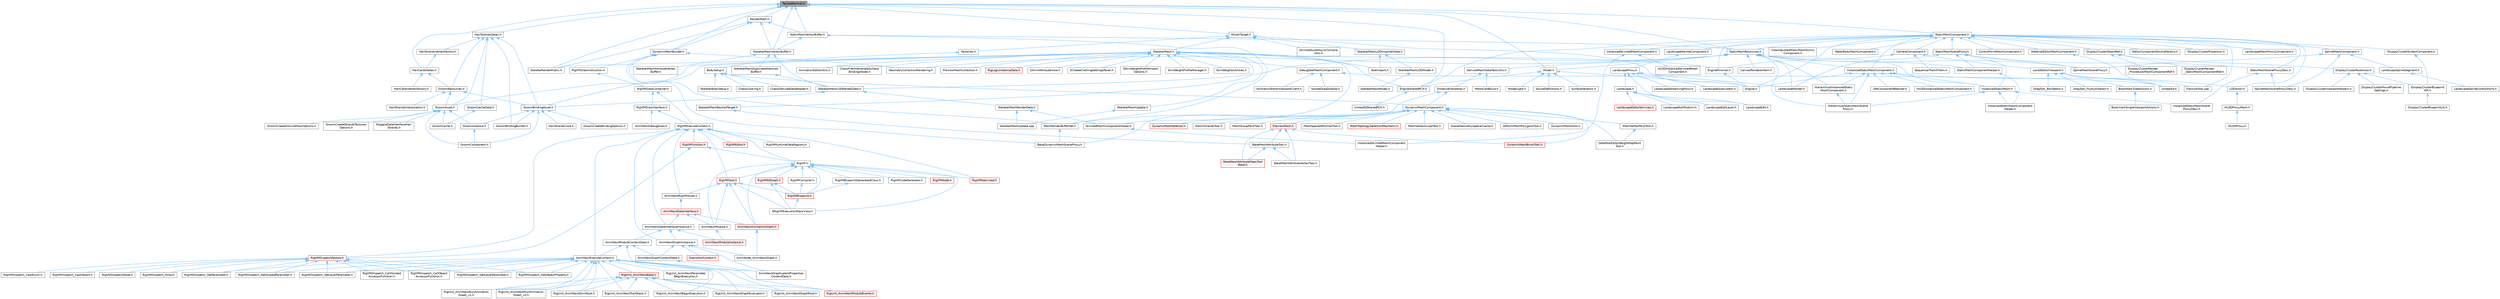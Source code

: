 digraph "PackedNormal.h"
{
 // INTERACTIVE_SVG=YES
 // LATEX_PDF_SIZE
  bgcolor="transparent";
  edge [fontname=Helvetica,fontsize=10,labelfontname=Helvetica,labelfontsize=10];
  node [fontname=Helvetica,fontsize=10,shape=box,height=0.2,width=0.4];
  Node1 [id="Node000001",label="PackedNormal.h",height=0.2,width=0.4,color="gray40", fillcolor="grey60", style="filled", fontcolor="black",tooltip=" "];
  Node1 -> Node2 [id="edge1_Node000001_Node000002",dir="back",color="steelblue1",style="solid",tooltip=" "];
  Node2 [id="Node000002",label="DynamicMeshBuilder.h",height=0.2,width=0.4,color="grey40", fillcolor="white", style="filled",URL="$d2/d3c/DynamicMeshBuilder_8h.html",tooltip=" "];
  Node2 -> Node3 [id="edge2_Node000002_Node000003",dir="back",color="steelblue1",style="solid",tooltip=" "];
  Node3 [id="Node000003",label="BaseDynamicMeshSceneProxy.h",height=0.2,width=0.4,color="grey40", fillcolor="white", style="filled",URL="$d2/dee/BaseDynamicMeshSceneProxy_8h.html",tooltip=" "];
  Node2 -> Node4 [id="edge3_Node000002_Node000004",dir="back",color="steelblue1",style="solid",tooltip=" "];
  Node4 [id="Node000004",label="GeometryCollectionRendering.h",height=0.2,width=0.4,color="grey40", fillcolor="white", style="filled",URL="$dc/d68/GeometryCollectionRendering_8h.html",tooltip=" "];
  Node2 -> Node5 [id="edge4_Node000002_Node000005",dir="back",color="steelblue1",style="solid",tooltip=" "];
  Node5 [id="Node000005",label="MeshRenderBufferSet.h",height=0.2,width=0.4,color="grey40", fillcolor="white", style="filled",URL="$de/dc2/MeshRenderBufferSet_8h.html",tooltip=" "];
  Node5 -> Node3 [id="edge5_Node000005_Node000003",dir="back",color="steelblue1",style="solid",tooltip=" "];
  Node2 -> Node6 [id="edge6_Node000002_Node000006",dir="back",color="steelblue1",style="solid",tooltip=" "];
  Node6 [id="Node000006",label="RigVMDrawInstruction.h",height=0.2,width=0.4,color="grey40", fillcolor="white", style="filled",URL="$d3/dd0/RigVMDrawInstruction_8h.html",tooltip=" "];
  Node6 -> Node7 [id="edge7_Node000006_Node000007",dir="back",color="steelblue1",style="solid",tooltip=" "];
  Node7 [id="Node000007",label="RigVMDrawContainer.h",height=0.2,width=0.4,color="grey40", fillcolor="white", style="filled",URL="$da/ddd/RigVMDrawContainer_8h.html",tooltip=" "];
  Node7 -> Node8 [id="edge8_Node000007_Node000008",dir="back",color="steelblue1",style="solid",tooltip=" "];
  Node8 [id="Node000008",label="RigVMDrawInterface.h",height=0.2,width=0.4,color="grey40", fillcolor="white", style="filled",URL="$d2/dd1/RigVMDrawInterface_8h.html",tooltip=" "];
  Node8 -> Node9 [id="edge9_Node000008_Node000009",dir="back",color="steelblue1",style="solid",tooltip=" "];
  Node9 [id="Node000009",label="AnimNextDebugDraw.h",height=0.2,width=0.4,color="grey40", fillcolor="white", style="filled",URL="$dd/de1/AnimNextDebugDraw_8h.html",tooltip=" "];
  Node8 -> Node10 [id="edge10_Node000008_Node000010",dir="back",color="steelblue1",style="solid",tooltip=" "];
  Node10 [id="Node000010",label="RigVMExecuteContext.h",height=0.2,width=0.4,color="grey40", fillcolor="white", style="filled",URL="$d8/d0d/RigVMExecuteContext_8h.html",tooltip=" "];
  Node10 -> Node11 [id="edge11_Node000010_Node000011",dir="back",color="steelblue1",style="solid",tooltip=" "];
  Node11 [id="Node000011",label="AnimNextDataInterfaceInstance.h",height=0.2,width=0.4,color="grey40", fillcolor="white", style="filled",URL="$d4/dc0/AnimNextDataInterfaceInstance_8h.html",tooltip=" "];
  Node11 -> Node12 [id="edge12_Node000011_Node000012",dir="back",color="steelblue1",style="solid",tooltip=" "];
  Node12 [id="Node000012",label="AnimNextGraphInstance.h",height=0.2,width=0.4,color="grey40", fillcolor="white", style="filled",URL="$df/d5e/AnimNextGraphInstance_8h.html",tooltip=" "];
  Node12 -> Node13 [id="edge13_Node000012_Node000013",dir="back",color="steelblue1",style="solid",tooltip=" "];
  Node13 [id="Node000013",label="AnimNextGraphContextData.h",height=0.2,width=0.4,color="grey40", fillcolor="white", style="filled",URL="$d6/d0a/AnimNextGraphContextData_8h.html",tooltip=" "];
  Node13 -> Node14 [id="edge14_Node000013_Node000014",dir="back",color="steelblue1",style="solid",tooltip=" "];
  Node14 [id="Node000014",label="AnimNextGraphLatentProperties\lContextData.h",height=0.2,width=0.4,color="grey40", fillcolor="white", style="filled",URL="$da/d49/AnimNextGraphLatentPropertiesContextData_8h.html",tooltip=" "];
  Node12 -> Node14 [id="edge15_Node000012_Node000014",dir="back",color="steelblue1",style="solid",tooltip=" "];
  Node12 -> Node15 [id="edge16_Node000012_Node000015",dir="back",color="steelblue1",style="solid",tooltip=" "];
  Node15 [id="Node000015",label="AnimNode_AnimNextGraph.h",height=0.2,width=0.4,color="grey40", fillcolor="white", style="filled",URL="$d5/d20/AnimNode__AnimNextGraph_8h.html",tooltip=" "];
  Node12 -> Node16 [id="edge17_Node000012_Node000016",dir="back",color="steelblue1",style="solid",tooltip=" "];
  Node16 [id="Node000016",label="ExecutionContext.h",height=0.2,width=0.4,color="red", fillcolor="#FFF0F0", style="filled",URL="$d2/da1/ExecutionContext_8h.html",tooltip=" "];
  Node11 -> Node26 [id="edge18_Node000011_Node000026",dir="back",color="steelblue1",style="solid",tooltip=" "];
  Node26 [id="Node000026",label="AnimNextModuleContextData.h",height=0.2,width=0.4,color="grey40", fillcolor="white", style="filled",URL="$d8/d3c/AnimNextModuleContextData_8h.html",tooltip=" "];
  Node26 -> Node27 [id="edge19_Node000026_Node000027",dir="back",color="steelblue1",style="solid",tooltip=" "];
  Node27 [id="Node000027",label="AnimNextExecuteContext.h",height=0.2,width=0.4,color="grey40", fillcolor="white", style="filled",URL="$de/da5/AnimNextExecuteContext_8h.html",tooltip=" "];
  Node27 -> Node28 [id="edge20_Node000027_Node000028",dir="back",color="steelblue1",style="solid",tooltip=" "];
  Node28 [id="Node000028",label="RigUnit_AnimNextBase.h",height=0.2,width=0.4,color="red", fillcolor="#FFF0F0", style="filled",URL="$df/d32/RigUnit__AnimNextBase_8h.html",tooltip=" "];
  Node28 -> Node29 [id="edge21_Node000028_Node000029",dir="back",color="steelblue1",style="solid",tooltip=" "];
  Node29 [id="Node000029",label="RigUnit_AnimNextBeginExecution.h",height=0.2,width=0.4,color="grey40", fillcolor="white", style="filled",URL="$df/d5a/RigUnit__AnimNextBeginExecution_8h.html",tooltip=" "];
  Node28 -> Node30 [id="edge22_Node000028_Node000030",dir="back",color="steelblue1",style="solid",tooltip=" "];
  Node30 [id="Node000030",label="RigUnit_AnimNextGraphEvaluator.h",height=0.2,width=0.4,color="grey40", fillcolor="white", style="filled",URL="$db/dea/RigUnit__AnimNextGraphEvaluator_8h.html",tooltip=" "];
  Node28 -> Node31 [id="edge23_Node000028_Node000031",dir="back",color="steelblue1",style="solid",tooltip=" "];
  Node31 [id="Node000031",label="RigUnit_AnimNextGraphRoot.h",height=0.2,width=0.4,color="grey40", fillcolor="white", style="filled",URL="$db/db2/RigUnit__AnimNextGraphRoot_8h.html",tooltip=" "];
  Node28 -> Node32 [id="edge24_Node000028_Node000032",dir="back",color="steelblue1",style="solid",tooltip=" "];
  Node32 [id="Node000032",label="RigUnit_AnimNextModuleEvents.h",height=0.2,width=0.4,color="red", fillcolor="#FFF0F0", style="filled",URL="$db/d6a/RigUnit__AnimNextModuleEvents_8h.html",tooltip=" "];
  Node28 -> Node34 [id="edge25_Node000028_Node000034",dir="back",color="steelblue1",style="solid",tooltip=" "];
  Node34 [id="Node000034",label="RigUnit_AnimNextRunAnimation\lGraph_v1.h",height=0.2,width=0.4,color="grey40", fillcolor="white", style="filled",URL="$d1/df7/RigUnit__AnimNextRunAnimationGraph__v1_8h.html",tooltip=" "];
  Node28 -> Node35 [id="edge26_Node000028_Node000035",dir="back",color="steelblue1",style="solid",tooltip=" "];
  Node35 [id="Node000035",label="RigUnit_AnimNextRunAnimation\lGraph_v2.h",height=0.2,width=0.4,color="grey40", fillcolor="white", style="filled",URL="$d6/d84/RigUnit__AnimNextRunAnimationGraph__v2_8h.html",tooltip=" "];
  Node28 -> Node36 [id="edge27_Node000028_Node000036",dir="back",color="steelblue1",style="solid",tooltip=" "];
  Node36 [id="Node000036",label="RigUnit_AnimNextShimRoot.h",height=0.2,width=0.4,color="grey40", fillcolor="white", style="filled",URL="$de/d67/RigUnit__AnimNextShimRoot_8h.html",tooltip=" "];
  Node28 -> Node37 [id="edge28_Node000028_Node000037",dir="back",color="steelblue1",style="solid",tooltip=" "];
  Node37 [id="Node000037",label="RigUnit_AnimNextTraitStack.h",height=0.2,width=0.4,color="grey40", fillcolor="white", style="filled",URL="$d0/d14/RigUnit__AnimNextTraitStack_8h.html",tooltip=" "];
  Node27 -> Node29 [id="edge29_Node000027_Node000029",dir="back",color="steelblue1",style="solid",tooltip=" "];
  Node27 -> Node30 [id="edge30_Node000027_Node000030",dir="back",color="steelblue1",style="solid",tooltip=" "];
  Node27 -> Node31 [id="edge31_Node000027_Node000031",dir="back",color="steelblue1",style="solid",tooltip=" "];
  Node27 -> Node32 [id="edge32_Node000027_Node000032",dir="back",color="steelblue1",style="solid",tooltip=" "];
  Node27 -> Node40 [id="edge33_Node000027_Node000040",dir="back",color="steelblue1",style="solid",tooltip=" "];
  Node40 [id="Node000040",label="RigUnit_AnimNextParameter\lBeginExecution.h",height=0.2,width=0.4,color="grey40", fillcolor="white", style="filled",URL="$df/d50/RigUnit__AnimNextParameterBeginExecution_8h.html",tooltip=" "];
  Node27 -> Node34 [id="edge34_Node000027_Node000034",dir="back",color="steelblue1",style="solid",tooltip=" "];
  Node27 -> Node35 [id="edge35_Node000027_Node000035",dir="back",color="steelblue1",style="solid",tooltip=" "];
  Node27 -> Node36 [id="edge36_Node000027_Node000036",dir="back",color="steelblue1",style="solid",tooltip=" "];
  Node27 -> Node37 [id="edge37_Node000027_Node000037",dir="back",color="steelblue1",style="solid",tooltip=" "];
  Node27 -> Node41 [id="edge38_Node000027_Node000041",dir="back",color="steelblue1",style="solid",tooltip=" "];
  Node41 [id="Node000041",label="RigVMDispatch_CallHoisted\lAccessorFunction.h",height=0.2,width=0.4,color="grey40", fillcolor="white", style="filled",URL="$d1/d9e/RigVMDispatch__CallHoistedAccessorFunction_8h.html",tooltip=" "];
  Node27 -> Node42 [id="edge39_Node000027_Node000042",dir="back",color="steelblue1",style="solid",tooltip=" "];
  Node42 [id="Node000042",label="RigVMDispatch_CallObject\lAccessorFunction.h",height=0.2,width=0.4,color="grey40", fillcolor="white", style="filled",URL="$de/da6/RigVMDispatch__CallObjectAccessorFunction_8h.html",tooltip=" "];
  Node27 -> Node43 [id="edge40_Node000027_Node000043",dir="back",color="steelblue1",style="solid",tooltip=" "];
  Node43 [id="Node000043",label="RigVMDispatch_GetLayerParameter.h",height=0.2,width=0.4,color="grey40", fillcolor="white", style="filled",URL="$d1/dad/RigVMDispatch__GetLayerParameter_8h.html",tooltip=" "];
  Node27 -> Node44 [id="edge41_Node000027_Node000044",dir="back",color="steelblue1",style="solid",tooltip=" "];
  Node44 [id="Node000044",label="RigVMDispatch_GetObjectProperty.h",height=0.2,width=0.4,color="grey40", fillcolor="white", style="filled",URL="$d3/d6d/RigVMDispatch__GetObjectProperty_8h.html",tooltip=" "];
  Node27 -> Node45 [id="edge42_Node000027_Node000045",dir="back",color="steelblue1",style="solid",tooltip=" "];
  Node45 [id="Node000045",label="RigVMDispatch_GetParameter.h",height=0.2,width=0.4,color="grey40", fillcolor="white", style="filled",URL="$dd/d34/RigVMDispatch__GetParameter_8h.html",tooltip=" "];
  Node27 -> Node46 [id="edge43_Node000027_Node000046",dir="back",color="steelblue1",style="solid",tooltip=" "];
  Node46 [id="Node000046",label="RigVMDispatch_GetScopedParameter.h",height=0.2,width=0.4,color="grey40", fillcolor="white", style="filled",URL="$d0/dc7/RigVMDispatch__GetScopedParameter_8h.html",tooltip=" "];
  Node27 -> Node47 [id="edge44_Node000027_Node000047",dir="back",color="steelblue1",style="solid",tooltip=" "];
  Node47 [id="Node000047",label="RigVMDispatch_SetLayerParameter.h",height=0.2,width=0.4,color="grey40", fillcolor="white", style="filled",URL="$d8/de9/RigVMDispatch__SetLayerParameter_8h.html",tooltip=" "];
  Node26 -> Node13 [id="edge45_Node000026_Node000013",dir="back",color="steelblue1",style="solid",tooltip=" "];
  Node26 -> Node14 [id="edge46_Node000026_Node000014",dir="back",color="steelblue1",style="solid",tooltip=" "];
  Node11 -> Node48 [id="edge47_Node000011_Node000048",dir="back",color="steelblue1",style="solid",tooltip=" "];
  Node48 [id="Node000048",label="AnimNextModuleInstance.h",height=0.2,width=0.4,color="red", fillcolor="#FFF0F0", style="filled",URL="$d7/dbe/AnimNextModuleInstance_8h.html",tooltip=" "];
  Node10 -> Node27 [id="edge48_Node000010_Node000027",dir="back",color="steelblue1",style="solid",tooltip=" "];
  Node10 -> Node12 [id="edge49_Node000010_Node000012",dir="back",color="steelblue1",style="solid",tooltip=" "];
  Node10 -> Node50 [id="edge50_Node000010_Node000050",dir="back",color="steelblue1",style="solid",tooltip=" "];
  Node50 [id="Node000050",label="AnimNextRigVMAsset.h",height=0.2,width=0.4,color="grey40", fillcolor="white", style="filled",URL="$d8/d0c/AnimNextRigVMAsset_8h.html",tooltip=" "];
  Node50 -> Node51 [id="edge51_Node000050_Node000051",dir="back",color="steelblue1",style="solid",tooltip=" "];
  Node51 [id="Node000051",label="AnimNextDataInterface.h",height=0.2,width=0.4,color="red", fillcolor="#FFF0F0", style="filled",URL="$d6/d96/AnimNextDataInterface_8h.html",tooltip=" "];
  Node51 -> Node52 [id="edge52_Node000051_Node000052",dir="back",color="steelblue1",style="solid",tooltip=" "];
  Node52 [id="Node000052",label="AnimNextAnimationGraph.h",height=0.2,width=0.4,color="red", fillcolor="#FFF0F0", style="filled",URL="$d4/dc3/AnimNextAnimationGraph_8h.html",tooltip=" "];
  Node52 -> Node15 [id="edge53_Node000052_Node000015",dir="back",color="steelblue1",style="solid",tooltip=" "];
  Node51 -> Node11 [id="edge54_Node000051_Node000011",dir="back",color="steelblue1",style="solid",tooltip=" "];
  Node51 -> Node58 [id="edge55_Node000051_Node000058",dir="back",color="steelblue1",style="solid",tooltip=" "];
  Node58 [id="Node000058",label="AnimNextModule.h",height=0.2,width=0.4,color="grey40", fillcolor="white", style="filled",URL="$d1/dac/AnimNextModule_8h.html",tooltip=" "];
  Node58 -> Node48 [id="edge56_Node000058_Node000048",dir="back",color="steelblue1",style="solid",tooltip=" "];
  Node10 -> Node59 [id="edge57_Node000010_Node000059",dir="back",color="steelblue1",style="solid",tooltip=" "];
  Node59 [id="Node000059",label="RigVM.h",height=0.2,width=0.4,color="grey40", fillcolor="white", style="filled",URL="$d0/d5e/RigVM_8h.html",tooltip=" "];
  Node59 -> Node52 [id="edge58_Node000059_Node000052",dir="back",color="steelblue1",style="solid",tooltip=" "];
  Node59 -> Node58 [id="edge59_Node000059_Node000058",dir="back",color="steelblue1",style="solid",tooltip=" "];
  Node59 -> Node60 [id="edge60_Node000059_Node000060",dir="back",color="steelblue1",style="solid",tooltip=" "];
  Node60 [id="Node000060",label="RigVMBlueprint.h",height=0.2,width=0.4,color="red", fillcolor="#FFF0F0", style="filled",URL="$df/d44/RigVMBlueprint_8h.html",tooltip=" "];
  Node60 -> Node81 [id="edge61_Node000060_Node000081",dir="back",color="steelblue1",style="solid",tooltip=" "];
  Node81 [id="Node000081",label="SRigVMExecutionStackView.h",height=0.2,width=0.4,color="grey40", fillcolor="white", style="filled",URL="$d9/d2b/SRigVMExecutionStackView_8h.html",tooltip=" "];
  Node59 -> Node92 [id="edge62_Node000059_Node000092",dir="back",color="steelblue1",style="solid",tooltip=" "];
  Node92 [id="Node000092",label="RigVMBlueprintGeneratedClass.h",height=0.2,width=0.4,color="grey40", fillcolor="white", style="filled",URL="$d4/dec/RigVMBlueprintGeneratedClass_8h.html",tooltip=" "];
  Node92 -> Node60 [id="edge63_Node000092_Node000060",dir="back",color="steelblue1",style="solid",tooltip=" "];
  Node59 -> Node93 [id="edge64_Node000059_Node000093",dir="back",color="steelblue1",style="solid",tooltip=" "];
  Node93 [id="Node000093",label="RigVMCodeGenerator.h",height=0.2,width=0.4,color="grey40", fillcolor="white", style="filled",URL="$d4/d2b/RigVMCodeGenerator_8h.html",tooltip=" "];
  Node59 -> Node94 [id="edge65_Node000059_Node000094",dir="back",color="steelblue1",style="solid",tooltip=" "];
  Node94 [id="Node000094",label="RigVMCompiler.h",height=0.2,width=0.4,color="grey40", fillcolor="white", style="filled",URL="$d7/d63/RigVMCompiler_8h.html",tooltip=" "];
  Node94 -> Node60 [id="edge66_Node000094_Node000060",dir="back",color="steelblue1",style="solid",tooltip=" "];
  Node59 -> Node95 [id="edge67_Node000059_Node000095",dir="back",color="steelblue1",style="solid",tooltip=" "];
  Node95 [id="Node000095",label="RigVMEdGraph.h",height=0.2,width=0.4,color="red", fillcolor="#FFF0F0", style="filled",URL="$d9/d8c/RigVMEdGraph_8h.html",tooltip=" "];
  Node95 -> Node60 [id="edge68_Node000095_Node000060",dir="back",color="steelblue1",style="solid",tooltip=" "];
  Node95 -> Node81 [id="edge69_Node000095_Node000081",dir="back",color="steelblue1",style="solid",tooltip=" "];
  Node59 -> Node99 [id="edge70_Node000059_Node000099",dir="back",color="steelblue1",style="solid",tooltip=" "];
  Node99 [id="Node000099",label="RigVMHost.h",height=0.2,width=0.4,color="red", fillcolor="#FFF0F0", style="filled",URL="$d5/d04/RigVMHost_8h.html",tooltip=" "];
  Node99 -> Node52 [id="edge71_Node000099_Node000052",dir="back",color="steelblue1",style="solid",tooltip=" "];
  Node99 -> Node58 [id="edge72_Node000099_Node000058",dir="back",color="steelblue1",style="solid",tooltip=" "];
  Node99 -> Node50 [id="edge73_Node000099_Node000050",dir="back",color="steelblue1",style="solid",tooltip=" "];
  Node99 -> Node60 [id="edge74_Node000099_Node000060",dir="back",color="steelblue1",style="solid",tooltip=" "];
  Node99 -> Node81 [id="edge75_Node000099_Node000081",dir="back",color="steelblue1",style="solid",tooltip=" "];
  Node59 -> Node100 [id="edge76_Node000059_Node000100",dir="back",color="steelblue1",style="solid",tooltip=" "];
  Node100 [id="Node000100",label="RigVMNativized.h",height=0.2,width=0.4,color="red", fillcolor="#FFF0F0", style="filled",URL="$df/d99/RigVMNativized_8h.html",tooltip=" "];
  Node59 -> Node102 [id="edge77_Node000059_Node000102",dir="back",color="steelblue1",style="solid",tooltip=" "];
  Node102 [id="Node000102",label="RigVMNode.h",height=0.2,width=0.4,color="red", fillcolor="#FFF0F0", style="filled",URL="$df/d31/RigVMNode_8h.html",tooltip=" "];
  Node59 -> Node81 [id="edge78_Node000059_Node000081",dir="back",color="steelblue1",style="solid",tooltip=" "];
  Node10 -> Node143 [id="edge79_Node000010_Node000143",dir="back",color="steelblue1",style="solid",tooltip=" "];
  Node143 [id="Node000143",label="RigVMDispatchFactory.h",height=0.2,width=0.4,color="red", fillcolor="#FFF0F0", style="filled",URL="$de/d6b/RigVMDispatchFactory_8h.html",tooltip=" "];
  Node143 -> Node131 [id="edge80_Node000143_Node000131",dir="back",color="steelblue1",style="solid",tooltip=" "];
  Node131 [id="Node000131",label="RigVMDispatchNode.h",height=0.2,width=0.4,color="grey40", fillcolor="white", style="filled",URL="$dc/d91/RigVMDispatchNode_8h.html",tooltip=" "];
  Node143 -> Node144 [id="edge81_Node000143_Node000144",dir="back",color="steelblue1",style="solid",tooltip=" "];
  Node144 [id="Node000144",label="RigVMDispatch_Array.h",height=0.2,width=0.4,color="grey40", fillcolor="white", style="filled",URL="$d5/d45/RigVMDispatch__Array_8h.html",tooltip=" "];
  Node143 -> Node41 [id="edge82_Node000143_Node000041",dir="back",color="steelblue1",style="solid",tooltip=" "];
  Node143 -> Node42 [id="edge83_Node000143_Node000042",dir="back",color="steelblue1",style="solid",tooltip=" "];
  Node143 -> Node145 [id="edge84_Node000143_Node000145",dir="back",color="steelblue1",style="solid",tooltip=" "];
  Node145 [id="Node000145",label="RigVMDispatch_CastEnum.h",height=0.2,width=0.4,color="grey40", fillcolor="white", style="filled",URL="$de/ddd/RigVMDispatch__CastEnum_8h.html",tooltip=" "];
  Node143 -> Node146 [id="edge85_Node000143_Node000146",dir="back",color="steelblue1",style="solid",tooltip=" "];
  Node146 [id="Node000146",label="RigVMDispatch_CastObject.h",height=0.2,width=0.4,color="grey40", fillcolor="white", style="filled",URL="$d2/df8/RigVMDispatch__CastObject_8h.html",tooltip=" "];
  Node143 -> Node43 [id="edge86_Node000143_Node000043",dir="back",color="steelblue1",style="solid",tooltip=" "];
  Node143 -> Node44 [id="edge87_Node000143_Node000044",dir="back",color="steelblue1",style="solid",tooltip=" "];
  Node143 -> Node45 [id="edge88_Node000143_Node000045",dir="back",color="steelblue1",style="solid",tooltip=" "];
  Node143 -> Node46 [id="edge89_Node000143_Node000046",dir="back",color="steelblue1",style="solid",tooltip=" "];
  Node143 -> Node47 [id="edge90_Node000143_Node000047",dir="back",color="steelblue1",style="solid",tooltip=" "];
  Node10 -> Node111 [id="edge91_Node000010_Node000111",dir="back",color="steelblue1",style="solid",tooltip=" "];
  Node111 [id="Node000111",label="RigVMEditor.h",height=0.2,width=0.4,color="red", fillcolor="#FFF0F0", style="filled",URL="$d3/d13/RigVMEditor_8h.html",tooltip=" "];
  Node10 -> Node212 [id="edge92_Node000010_Node000212",dir="back",color="steelblue1",style="solid",tooltip=" "];
  Node212 [id="Node000212",label="RigVMFunction.h",height=0.2,width=0.4,color="red", fillcolor="#FFF0F0", style="filled",URL="$de/d66/RigVMFunction_8h.html",tooltip=" "];
  Node212 -> Node59 [id="edge93_Node000212_Node000059",dir="back",color="steelblue1",style="solid",tooltip=" "];
  Node212 -> Node143 [id="edge94_Node000212_Node000143",dir="back",color="steelblue1",style="solid",tooltip=" "];
  Node10 -> Node99 [id="edge95_Node000010_Node000099",dir="back",color="steelblue1",style="solid",tooltip=" "];
  Node10 -> Node100 [id="edge96_Node000010_Node000100",dir="back",color="steelblue1",style="solid",tooltip=" "];
  Node10 -> Node232 [id="edge97_Node000010_Node000232",dir="back",color="steelblue1",style="solid",tooltip=" "];
  Node232 [id="Node000232",label="RigVMRuntimeDataRegistry.h",height=0.2,width=0.4,color="grey40", fillcolor="white", style="filled",URL="$d9/d90/RigVMRuntimeDataRegistry_8h.html",tooltip=" "];
  Node7 -> Node10 [id="edge98_Node000007_Node000010",dir="back",color="steelblue1",style="solid",tooltip=" "];
  Node1 -> Node233 [id="edge99_Node000001_Node000233",dir="back",color="steelblue1",style="solid",tooltip=" "];
  Node233 [id="Node000233",label="EngineSharedPCH.h",height=0.2,width=0.4,color="grey40", fillcolor="white", style="filled",URL="$dc/dbb/EngineSharedPCH_8h.html",tooltip=" "];
  Node233 -> Node234 [id="edge100_Node000233_Node000234",dir="back",color="steelblue1",style="solid",tooltip=" "];
  Node234 [id="Node000234",label="UnrealEdSharedPCH.h",height=0.2,width=0.4,color="grey40", fillcolor="white", style="filled",URL="$d1/de6/UnrealEdSharedPCH_8h.html",tooltip=" "];
  Node1 -> Node235 [id="edge101_Node000001_Node000235",dir="back",color="steelblue1",style="solid",tooltip=" "];
  Node235 [id="Node000235",label="HairCardsDatas.h",height=0.2,width=0.4,color="grey40", fillcolor="white", style="filled",URL="$da/d01/HairCardsDatas_8h.html",tooltip=" "];
  Node235 -> Node236 [id="edge102_Node000235_Node000236",dir="back",color="steelblue1",style="solid",tooltip=" "];
  Node236 [id="Node000236",label="GroomResources.h",height=0.2,width=0.4,color="grey40", fillcolor="white", style="filled",URL="$d0/d70/GroomResources_8h.html",tooltip=" "];
  Node236 -> Node237 [id="edge103_Node000236_Node000237",dir="back",color="steelblue1",style="solid",tooltip=" "];
  Node237 [id="Node000237",label="GroomAsset.h",height=0.2,width=0.4,color="grey40", fillcolor="white", style="filled",URL="$d8/df1/GroomAsset_8h.html",tooltip=" "];
  Node237 -> Node238 [id="edge104_Node000237_Node000238",dir="back",color="steelblue1",style="solid",tooltip=" "];
  Node238 [id="Node000238",label="GroomCache.h",height=0.2,width=0.4,color="grey40", fillcolor="white", style="filled",URL="$d7/d6e/GroomCache_8h.html",tooltip=" "];
  Node237 -> Node239 [id="edge105_Node000237_Node000239",dir="back",color="steelblue1",style="solid",tooltip=" "];
  Node239 [id="Node000239",label="GroomComponent.h",height=0.2,width=0.4,color="grey40", fillcolor="white", style="filled",URL="$de/d2e/GroomComponent_8h.html",tooltip=" "];
  Node237 -> Node240 [id="edge106_Node000237_Node000240",dir="back",color="steelblue1",style="solid",tooltip=" "];
  Node240 [id="Node000240",label="GroomCreateFollicleMaskOptions.h",height=0.2,width=0.4,color="grey40", fillcolor="white", style="filled",URL="$d7/d8b/GroomCreateFollicleMaskOptions_8h.html",tooltip=" "];
  Node237 -> Node241 [id="edge107_Node000237_Node000241",dir="back",color="steelblue1",style="solid",tooltip=" "];
  Node241 [id="Node000241",label="GroomCreateStrandsTextures\lOptions.h",height=0.2,width=0.4,color="grey40", fillcolor="white", style="filled",URL="$da/dfc/GroomCreateStrandsTexturesOptions_8h.html",tooltip=" "];
  Node237 -> Node242 [id="edge108_Node000237_Node000242",dir="back",color="steelblue1",style="solid",tooltip=" "];
  Node242 [id="Node000242",label="GroomInstance.h",height=0.2,width=0.4,color="grey40", fillcolor="white", style="filled",URL="$dd/d47/GroomInstance_8h.html",tooltip=" "];
  Node242 -> Node239 [id="edge109_Node000242_Node000239",dir="back",color="steelblue1",style="solid",tooltip=" "];
  Node237 -> Node243 [id="edge110_Node000237_Node000243",dir="back",color="steelblue1",style="solid",tooltip=" "];
  Node243 [id="Node000243",label="NiagaraDataInterfaceHair\lStrands.h",height=0.2,width=0.4,color="grey40", fillcolor="white", style="filled",URL="$da/dd2/NiagaraDataInterfaceHairStrands_8h.html",tooltip=" "];
  Node236 -> Node244 [id="edge111_Node000236_Node000244",dir="back",color="steelblue1",style="solid",tooltip=" "];
  Node244 [id="Node000244",label="GroomBindingAsset.h",height=0.2,width=0.4,color="grey40", fillcolor="white", style="filled",URL="$de/d26/GroomBindingAsset_8h.html",tooltip=" "];
  Node244 -> Node245 [id="edge112_Node000244_Node000245",dir="back",color="steelblue1",style="solid",tooltip=" "];
  Node245 [id="Node000245",label="GroomBindingBuilder.h",height=0.2,width=0.4,color="grey40", fillcolor="white", style="filled",URL="$d2/d2f/GroomBindingBuilder_8h.html",tooltip=" "];
  Node244 -> Node239 [id="edge113_Node000244_Node000239",dir="back",color="steelblue1",style="solid",tooltip=" "];
  Node244 -> Node246 [id="edge114_Node000244_Node000246",dir="back",color="steelblue1",style="solid",tooltip=" "];
  Node246 [id="Node000246",label="GroomCreateBindingOptions.h",height=0.2,width=0.4,color="grey40", fillcolor="white", style="filled",URL="$d5/dba/GroomCreateBindingOptions_8h.html",tooltip=" "];
  Node244 -> Node242 [id="edge115_Node000244_Node000242",dir="back",color="steelblue1",style="solid",tooltip=" "];
  Node244 -> Node247 [id="edge116_Node000244_Node000247",dir="back",color="steelblue1",style="solid",tooltip=" "];
  Node247 [id="Node000247",label="HairStrandsCore.h",height=0.2,width=0.4,color="grey40", fillcolor="white", style="filled",URL="$d7/def/HairStrandsCore_8h.html",tooltip=" "];
  Node236 -> Node248 [id="edge117_Node000236_Node000248",dir="back",color="steelblue1",style="solid",tooltip=" "];
  Node248 [id="Node000248",label="HairStrandsInterpolation.h",height=0.2,width=0.4,color="grey40", fillcolor="white", style="filled",URL="$de/dab/HairStrandsInterpolation_8h.html",tooltip=" "];
  Node235 -> Node249 [id="edge118_Node000235_Node000249",dir="back",color="steelblue1",style="solid",tooltip=" "];
  Node249 [id="Node000249",label="HairCardsVertexFactory.h",height=0.2,width=0.4,color="grey40", fillcolor="white", style="filled",URL="$de/d8e/HairCardsVertexFactory_8h.html",tooltip=" "];
  Node1 -> Node250 [id="edge119_Node000001_Node000250",dir="back",color="steelblue1",style="solid",tooltip=" "];
  Node250 [id="Node000250",label="HairStrandsDatas.h",height=0.2,width=0.4,color="grey40", fillcolor="white", style="filled",URL="$d6/daf/HairStrandsDatas_8h.html",tooltip=" "];
  Node250 -> Node237 [id="edge120_Node000250_Node000237",dir="back",color="steelblue1",style="solid",tooltip=" "];
  Node250 -> Node244 [id="edge121_Node000250_Node000244",dir="back",color="steelblue1",style="solid",tooltip=" "];
  Node250 -> Node245 [id="edge122_Node000250_Node000245",dir="back",color="steelblue1",style="solid",tooltip=" "];
  Node250 -> Node251 [id="edge123_Node000250_Node000251",dir="back",color="steelblue1",style="solid",tooltip=" "];
  Node251 [id="Node000251",label="GroomCacheData.h",height=0.2,width=0.4,color="grey40", fillcolor="white", style="filled",URL="$d3/d80/GroomCacheData_8h.html",tooltip=" "];
  Node251 -> Node238 [id="edge124_Node000251_Node000238",dir="back",color="steelblue1",style="solid",tooltip=" "];
  Node250 -> Node236 [id="edge125_Node000250_Node000236",dir="back",color="steelblue1",style="solid",tooltip=" "];
  Node250 -> Node252 [id="edge126_Node000250_Node000252",dir="back",color="steelblue1",style="solid",tooltip=" "];
  Node252 [id="Node000252",label="HairStrandsVertexFactory.h",height=0.2,width=0.4,color="grey40", fillcolor="white", style="filled",URL="$d0/d1c/HairStrandsVertexFactory_8h.html",tooltip=" "];
  Node252 -> Node235 [id="edge127_Node000252_Node000235",dir="back",color="steelblue1",style="solid",tooltip=" "];
  Node1 -> Node253 [id="edge128_Node000001_Node000253",dir="back",color="steelblue1",style="solid",tooltip=" "];
  Node253 [id="Node000253",label="Model.h",height=0.2,width=0.4,color="grey40", fillcolor="white", style="filled",URL="$dd/d63/Public_2Model_8h.html",tooltip=" "];
  Node253 -> Node254 [id="edge129_Node000253_Node000254",dir="back",color="steelblue1",style="solid",tooltip=" "];
  Node254 [id="Node000254",label="Engine.h",height=0.2,width=0.4,color="grey40", fillcolor="white", style="filled",URL="$d1/d34/Public_2Engine_8h.html",tooltip=" "];
  Node253 -> Node233 [id="edge130_Node000253_Node000233",dir="back",color="steelblue1",style="solid",tooltip=" "];
  Node253 -> Node255 [id="edge131_Node000253_Node000255",dir="back",color="steelblue1",style="solid",tooltip=" "];
  Node255 [id="Node000255",label="ModelLight.h",height=0.2,width=0.4,color="grey40", fillcolor="white", style="filled",URL="$d2/d80/ModelLight_8h.html",tooltip=" "];
  Node253 -> Node256 [id="edge132_Node000253_Node000256",dir="back",color="steelblue1",style="solid",tooltip=" "];
  Node256 [id="Node000256",label="SoundDefinitions.h",height=0.2,width=0.4,color="grey40", fillcolor="white", style="filled",URL="$d4/da9/SoundDefinitions_8h.html",tooltip=" "];
  Node253 -> Node257 [id="edge133_Node000253_Node000257",dir="back",color="steelblue1",style="solid",tooltip=" "];
  Node257 [id="Node000257",label="SurfaceIterators.h",height=0.2,width=0.4,color="grey40", fillcolor="white", style="filled",URL="$da/de6/SurfaceIterators_8h.html",tooltip=" "];
  Node1 -> Node258 [id="edge134_Node000001_Node000258",dir="back",color="steelblue1",style="solid",tooltip=" "];
  Node258 [id="Node000258",label="MorphTarget.h",height=0.2,width=0.4,color="grey40", fillcolor="white", style="filled",URL="$df/d9f/MorphTarget_8h.html",tooltip=" "];
  Node258 -> Node254 [id="edge135_Node000258_Node000254",dir="back",color="steelblue1",style="solid",tooltip=" "];
  Node258 -> Node259 [id="edge136_Node000258_Node000259",dir="back",color="steelblue1",style="solid",tooltip=" "];
  Node259 [id="Node000259",label="Factories.h",height=0.2,width=0.4,color="grey40", fillcolor="white", style="filled",URL="$d2/d18/Factories_8h.html",tooltip=" "];
  Node259 -> Node260 [id="edge137_Node000259_Node000260",dir="back",color="steelblue1",style="solid",tooltip=" "];
  Node260 [id="Node000260",label="BodySetup.h",height=0.2,width=0.4,color="grey40", fillcolor="white", style="filled",URL="$d8/d7b/BodySetup_8h.html",tooltip=" "];
  Node260 -> Node261 [id="edge138_Node000260_Node000261",dir="back",color="steelblue1",style="solid",tooltip=" "];
  Node261 [id="Node000261",label="ChaosCooking.h",height=0.2,width=0.4,color="grey40", fillcolor="white", style="filled",URL="$de/d88/ChaosCooking_8h.html",tooltip=" "];
  Node260 -> Node262 [id="edge139_Node000260_Node000262",dir="back",color="steelblue1",style="solid",tooltip=" "];
  Node262 [id="Node000262",label="ChaosDerivedDataReader.h",height=0.2,width=0.4,color="grey40", fillcolor="white", style="filled",URL="$de/d70/ChaosDerivedDataReader_8h.html",tooltip=" "];
  Node260 -> Node263 [id="edge140_Node000260_Node000263",dir="back",color="steelblue1",style="solid",tooltip=" "];
  Node263 [id="Node000263",label="DynamicMeshComponent.h",height=0.2,width=0.4,color="grey40", fillcolor="white", style="filled",URL="$d8/d66/DynamicMeshComponent_8h.html",tooltip=" "];
  Node263 -> Node264 [id="edge141_Node000263_Node000264",dir="back",color="steelblue1",style="solid",tooltip=" "];
  Node264 [id="Node000264",label="DataflowEditorWeightMapPaint\lTool.h",height=0.2,width=0.4,color="grey40", fillcolor="white", style="filled",URL="$db/d46/DataflowEditorWeightMapPaintTool_8h.html",tooltip=" "];
  Node263 -> Node265 [id="edge142_Node000263_Node000265",dir="back",color="steelblue1",style="solid",tooltip=" "];
  Node265 [id="Node000265",label="DeformMeshPolygonsTool.h",height=0.2,width=0.4,color="grey40", fillcolor="white", style="filled",URL="$db/d72/DeformMeshPolygonsTool_8h.html",tooltip=" "];
  Node263 -> Node266 [id="edge143_Node000263_Node000266",dir="back",color="steelblue1",style="solid",tooltip=" "];
  Node266 [id="Node000266",label="DynamicMeshActor.h",height=0.2,width=0.4,color="grey40", fillcolor="white", style="filled",URL="$d1/d71/DynamicMeshActor_8h.html",tooltip=" "];
  Node263 -> Node267 [id="edge144_Node000263_Node000267",dir="back",color="steelblue1",style="solid",tooltip=" "];
  Node267 [id="Node000267",label="DynamicMeshBrushTool.h",height=0.2,width=0.4,color="red", fillcolor="#FFF0F0", style="filled",URL="$da/d04/DynamicMeshBrushTool_8h.html",tooltip=" "];
  Node263 -> Node271 [id="edge145_Node000263_Node000271",dir="back",color="steelblue1",style="solid",tooltip=" "];
  Node271 [id="Node000271",label="DynamicMeshSelector.h",height=0.2,width=0.4,color="red", fillcolor="#FFF0F0", style="filled",URL="$dc/d01/DynamicMeshSelector_8h.html",tooltip=" "];
  Node263 -> Node273 [id="edge146_Node000263_Node000273",dir="back",color="steelblue1",style="solid",tooltip=" "];
  Node273 [id="Node000273",label="EditUVIslandsTool.h",height=0.2,width=0.4,color="grey40", fillcolor="white", style="filled",URL="$d0/de4/EditUVIslandsTool_8h.html",tooltip=" "];
  Node263 -> Node274 [id="edge147_Node000263_Node000274",dir="back",color="steelblue1",style="solid",tooltip=" "];
  Node274 [id="Node000274",label="MeshGroupPaintTool.h",height=0.2,width=0.4,color="grey40", fillcolor="white", style="filled",URL="$dd/d04/MeshGroupPaintTool_8h.html",tooltip=" "];
  Node263 -> Node5 [id="edge148_Node000263_Node000005",dir="back",color="steelblue1",style="solid",tooltip=" "];
  Node263 -> Node275 [id="edge149_Node000263_Node000275",dir="back",color="steelblue1",style="solid",tooltip=" "];
  Node275 [id="Node000275",label="MeshSpaceDeformerTool.h",height=0.2,width=0.4,color="grey40", fillcolor="white", style="filled",URL="$d7/dc8/MeshSpaceDeformerTool_8h.html",tooltip=" "];
  Node263 -> Node276 [id="edge150_Node000263_Node000276",dir="back",color="steelblue1",style="solid",tooltip=" "];
  Node276 [id="Node000276",label="MeshTopologySelectionMechanic.h",height=0.2,width=0.4,color="red", fillcolor="#FFF0F0", style="filled",URL="$d5/d15/MeshTopologySelectionMechanic_8h.html",tooltip=" "];
  Node263 -> Node279 [id="edge151_Node000263_Node000279",dir="back",color="steelblue1",style="solid",tooltip=" "];
  Node279 [id="Node000279",label="MeshVertexPaintTool.h",height=0.2,width=0.4,color="grey40", fillcolor="white", style="filled",URL="$db/d74/MeshVertexPaintTool_8h.html",tooltip=" "];
  Node279 -> Node264 [id="edge152_Node000279_Node000264",dir="back",color="steelblue1",style="solid",tooltip=" "];
  Node263 -> Node280 [id="edge153_Node000263_Node000280",dir="back",color="steelblue1",style="solid",tooltip=" "];
  Node280 [id="Node000280",label="MeshVertexSculptTool.h",height=0.2,width=0.4,color="grey40", fillcolor="white", style="filled",URL="$dc/da6/MeshVertexSculptTool_8h.html",tooltip=" "];
  Node263 -> Node281 [id="edge154_Node000263_Node000281",dir="back",color="steelblue1",style="solid",tooltip=" "];
  Node281 [id="Node000281",label="PreviewMesh.h",height=0.2,width=0.4,color="red", fillcolor="#FFF0F0", style="filled",URL="$d6/d30/PreviewMesh_8h.html",tooltip=" "];
  Node281 -> Node285 [id="edge155_Node000281_Node000285",dir="back",color="steelblue1",style="solid",tooltip=" "];
  Node285 [id="Node000285",label="BakeMeshAttributeMapsTool\lBase.h",height=0.2,width=0.4,color="red", fillcolor="#FFF0F0", style="filled",URL="$dc/d68/BakeMeshAttributeMapsToolBase_8h.html",tooltip=" "];
  Node281 -> Node287 [id="edge156_Node000281_Node000287",dir="back",color="steelblue1",style="solid",tooltip=" "];
  Node287 [id="Node000287",label="BakeMeshAttributeTool.h",height=0.2,width=0.4,color="grey40", fillcolor="white", style="filled",URL="$d0/d82/BakeMeshAttributeTool_8h.html",tooltip=" "];
  Node287 -> Node285 [id="edge157_Node000287_Node000285",dir="back",color="steelblue1",style="solid",tooltip=" "];
  Node287 -> Node288 [id="edge158_Node000287_Node000288",dir="back",color="steelblue1",style="solid",tooltip=" "];
  Node288 [id="Node000288",label="BakeMeshAttributeVertexTool.h",height=0.2,width=0.4,color="grey40", fillcolor="white", style="filled",URL="$d6/d76/BakeMeshAttributeVertexTool_8h.html",tooltip=" "];
  Node281 -> Node288 [id="edge159_Node000281_Node000288",dir="back",color="steelblue1",style="solid",tooltip=" "];
  Node281 -> Node267 [id="edge160_Node000281_Node000267",dir="back",color="steelblue1",style="solid",tooltip=" "];
  Node263 -> Node333 [id="edge161_Node000263_Node000333",dir="back",color="steelblue1",style="solid",tooltip=" "];
  Node333 [id="Node000333",label="SceneGeometrySpatialCache.h",height=0.2,width=0.4,color="grey40", fillcolor="white", style="filled",URL="$d6/d6f/SceneGeometrySpatialCache_8h.html",tooltip=" "];
  Node260 -> Node334 [id="edge162_Node000260_Node000334",dir="back",color="steelblue1",style="solid",tooltip=" "];
  Node334 [id="Node000334",label="SkeletalBodySetup.h",height=0.2,width=0.4,color="grey40", fillcolor="white", style="filled",URL="$dc/dbc/SkeletalBodySetup_8h.html",tooltip=" "];
  Node258 -> Node335 [id="edge163_Node000258_Node000335",dir="back",color="steelblue1",style="solid",tooltip=" "];
  Node335 [id="Node000335",label="SkeletalMesh.h",height=0.2,width=0.4,color="grey40", fillcolor="white", style="filled",URL="$d6/de7/SkeletalMesh_8h.html",tooltip=" "];
  Node335 -> Node336 [id="edge164_Node000335_Node000336",dir="back",color="steelblue1",style="solid",tooltip=" "];
  Node336 [id="Node000336",label="AnimationEditorUtils.h",height=0.2,width=0.4,color="grey40", fillcolor="white", style="filled",URL="$df/d23/AnimationEditorUtils_8h.html",tooltip=" "];
  Node335 -> Node337 [id="edge165_Node000335_Node000337",dir="back",color="steelblue1",style="solid",tooltip=" "];
  Node337 [id="Node000337",label="ChaosFleshGenerateSurface\lBindingsNode.h",height=0.2,width=0.4,color="grey40", fillcolor="white", style="filled",URL="$db/dca/ChaosFleshGenerateSurfaceBindingsNode_8h.html",tooltip=" "];
  Node335 -> Node338 [id="edge166_Node000335_Node000338",dir="back",color="steelblue1",style="solid",tooltip=" "];
  Node338 [id="Node000338",label="DebugSkelMeshComponent.h",height=0.2,width=0.4,color="grey40", fillcolor="white", style="filled",URL="$d5/d33/DebugSkelMeshComponent_8h.html",tooltip=" "];
  Node338 -> Node339 [id="edge167_Node000338_Node000339",dir="back",color="steelblue1",style="solid",tooltip=" "];
  Node339 [id="Node000339",label="AnimationEditorViewportClient.h",height=0.2,width=0.4,color="grey40", fillcolor="white", style="filled",URL="$d1/d45/AnimationEditorViewportClient_8h.html",tooltip=" "];
  Node338 -> Node340 [id="edge168_Node000338_Node000340",dir="back",color="steelblue1",style="solid",tooltip=" "];
  Node340 [id="Node000340",label="SocketDragDropOp.h",height=0.2,width=0.4,color="grey40", fillcolor="white", style="filled",URL="$d2/d53/SocketDragDropOp_8h.html",tooltip=" "];
  Node338 -> Node341 [id="edge169_Node000338_Node000341",dir="back",color="steelblue1",style="solid",tooltip=" "];
  Node341 [id="Node000341",label="UnrealEd.h",height=0.2,width=0.4,color="grey40", fillcolor="white", style="filled",URL="$d2/d5f/UnrealEd_8h.html",tooltip=" "];
  Node335 -> Node342 [id="edge170_Node000335_Node000342",dir="back",color="steelblue1",style="solid",tooltip=" "];
  Node342 [id="Node000342",label="EngineMinimal.h",height=0.2,width=0.4,color="grey40", fillcolor="white", style="filled",URL="$d0/d2c/EngineMinimal_8h.html",tooltip=" "];
  Node342 -> Node254 [id="edge171_Node000342_Node000254",dir="back",color="steelblue1",style="solid",tooltip=" "];
  Node335 -> Node233 [id="edge172_Node000335_Node000233",dir="back",color="steelblue1",style="solid",tooltip=" "];
  Node335 -> Node237 [id="edge173_Node000335_Node000237",dir="back",color="steelblue1",style="solid",tooltip=" "];
  Node335 -> Node244 [id="edge174_Node000335_Node000244",dir="back",color="steelblue1",style="solid",tooltip=" "];
  Node335 -> Node343 [id="edge175_Node000335_Node000343",dir="back",color="steelblue1",style="solid",tooltip=" "];
  Node343 [id="Node000343",label="PreviewMeshCollection.h",height=0.2,width=0.4,color="grey40", fillcolor="white", style="filled",URL="$dc/d45/PreviewMeshCollection_8h.html",tooltip=" "];
  Node335 -> Node228 [id="edge176_Node000335_Node000228",dir="back",color="steelblue1",style="solid",tooltip=" "];
  Node228 [id="Node000228",label="RigLogicInstanceData.h",height=0.2,width=0.4,color="red", fillcolor="#FFF0F0", style="filled",URL="$d5/d38/RigLogicInstanceData_8h.html",tooltip=" "];
  Node335 -> Node344 [id="edge177_Node000335_Node000344",dir="back",color="steelblue1",style="solid",tooltip=" "];
  Node344 [id="Node000344",label="SAnimAttributeView.h",height=0.2,width=0.4,color="grey40", fillcolor="white", style="filled",URL="$df/d42/SAnimAttributeView_8h.html",tooltip=" "];
  Node335 -> Node345 [id="edge178_Node000335_Node000345",dir="back",color="steelblue1",style="solid",tooltip=" "];
  Node345 [id="Node000345",label="SCreateClothingSettingsPanel.h",height=0.2,width=0.4,color="grey40", fillcolor="white", style="filled",URL="$d1/d49/SCreateClothingSettingsPanel_8h.html",tooltip=" "];
  Node335 -> Node346 [id="edge179_Node000335_Node000346",dir="back",color="steelblue1",style="solid",tooltip=" "];
  Node346 [id="Node000346",label="SSkinWeightProfileImport\lOptions.h",height=0.2,width=0.4,color="grey40", fillcolor="white", style="filled",URL="$d9/d21/SSkinWeightProfileImportOptions_8h.html",tooltip=" "];
  Node335 -> Node347 [id="edge180_Node000335_Node000347",dir="back",color="steelblue1",style="solid",tooltip=" "];
  Node347 [id="Node000347",label="SkelImport.h",height=0.2,width=0.4,color="grey40", fillcolor="white", style="filled",URL="$d2/d8b/SkelImport_8h.html",tooltip=" "];
  Node335 -> Node348 [id="edge181_Node000335_Node000348",dir="back",color="steelblue1",style="solid",tooltip=" "];
  Node348 [id="Node000348",label="SkeletalMeshBackedTarget.h",height=0.2,width=0.4,color="grey40", fillcolor="white", style="filled",URL="$d7/da8/SkeletalMeshBackedTarget_8h.html",tooltip=" "];
  Node348 -> Node287 [id="edge182_Node000348_Node000287",dir="back",color="steelblue1",style="solid",tooltip=" "];
  Node335 -> Node349 [id="edge183_Node000335_Node000349",dir="back",color="steelblue1",style="solid",tooltip=" "];
  Node349 [id="Node000349",label="SkeletalMeshUpdate.h",height=0.2,width=0.4,color="grey40", fillcolor="white", style="filled",URL="$df/d79/SkeletalMeshUpdate_8h.html",tooltip=" "];
  Node349 -> Node350 [id="edge184_Node000349_Node000350",dir="back",color="steelblue1",style="solid",tooltip=" "];
  Node350 [id="Node000350",label="SkeletalMeshUpdate.cpp",height=0.2,width=0.4,color="grey40", fillcolor="white", style="filled",URL="$db/d45/SkeletalMeshUpdate_8cpp.html",tooltip=" "];
  Node335 -> Node351 [id="edge185_Node000335_Node000351",dir="back",color="steelblue1",style="solid",tooltip=" "];
  Node351 [id="Node000351",label="SkeletalRenderPublic.h",height=0.2,width=0.4,color="grey40", fillcolor="white", style="filled",URL="$d5/d40/SkeletalRenderPublic_8h.html",tooltip=" "];
  Node335 -> Node352 [id="edge186_Node000335_Node000352",dir="back",color="steelblue1",style="solid",tooltip=" "];
  Node352 [id="Node000352",label="SkinWeightProfileManager.h",height=0.2,width=0.4,color="grey40", fillcolor="white", style="filled",URL="$d4/d83/SkinWeightProfileManager_8h.html",tooltip=" "];
  Node335 -> Node353 [id="edge187_Node000335_Node000353",dir="back",color="steelblue1",style="solid",tooltip=" "];
  Node353 [id="Node000353",label="SkinWeightsUtilities.h",height=0.2,width=0.4,color="grey40", fillcolor="white", style="filled",URL="$d1/d40/SkinWeightsUtilities_8h.html",tooltip=" "];
  Node335 -> Node354 [id="edge188_Node000335_Node000354",dir="back",color="steelblue1",style="solid",tooltip=" "];
  Node354 [id="Node000354",label="SkinnedMeshComponentHelper.h",height=0.2,width=0.4,color="grey40", fillcolor="white", style="filled",URL="$db/d81/SkinnedMeshComponentHelper_8h.html",tooltip=" "];
  Node354 -> Node355 [id="edge189_Node000354_Node000355",dir="back",color="steelblue1",style="solid",tooltip=" "];
  Node355 [id="Node000355",label="InstancedSkinnedMeshComponent\lHelper.h",height=0.2,width=0.4,color="grey40", fillcolor="white", style="filled",URL="$d1/d86/InstancedSkinnedMeshComponentHelper_8h.html",tooltip=" "];
  Node258 -> Node356 [id="edge190_Node000258_Node000356",dir="back",color="steelblue1",style="solid",tooltip=" "];
  Node356 [id="Node000356",label="SkeletalMeshLODImporterData.h",height=0.2,width=0.4,color="grey40", fillcolor="white", style="filled",URL="$de/dc6/SkeletalMeshLODImporterData_8h.html",tooltip=" "];
  Node356 -> Node347 [id="edge191_Node000356_Node000347",dir="back",color="steelblue1",style="solid",tooltip=" "];
  Node356 -> Node357 [id="edge192_Node000356_Node000357",dir="back",color="steelblue1",style="solid",tooltip=" "];
  Node357 [id="Node000357",label="SkeletalMeshLODModel.h",height=0.2,width=0.4,color="grey40", fillcolor="white", style="filled",URL="$d2/d34/SkeletalMeshLODModel_8h.html",tooltip=" "];
  Node357 -> Node358 [id="edge193_Node000357_Node000358",dir="back",color="steelblue1",style="solid",tooltip=" "];
  Node358 [id="Node000358",label="SkeletalMeshModel.h",height=0.2,width=0.4,color="grey40", fillcolor="white", style="filled",URL="$d1/d2c/SkeletalMeshModel_8h.html",tooltip=" "];
  Node258 -> Node359 [id="edge194_Node000258_Node000359",dir="back",color="steelblue1",style="solid",tooltip=" "];
  Node359 [id="Node000359",label="SkinnedAssetAsyncCompile\lUtils.h",height=0.2,width=0.4,color="grey40", fillcolor="white", style="filled",URL="$d0/dc7/SkinnedAssetAsyncCompileUtils_8h.html",tooltip=" "];
  Node1 -> Node360 [id="edge195_Node000001_Node000360",dir="back",color="steelblue1",style="solid",tooltip=" "];
  Node360 [id="Node000360",label="RenderMath.h",height=0.2,width=0.4,color="grey40", fillcolor="white", style="filled",URL="$de/dba/RenderMath_8h.html",tooltip=" "];
  Node360 -> Node2 [id="edge196_Node000360_Node000002",dir="back",color="steelblue1",style="solid",tooltip=" "];
  Node360 -> Node361 [id="edge197_Node000360_Node000361",dir="back",color="steelblue1",style="solid",tooltip=" "];
  Node361 [id="Node000361",label="SkeletalMeshVertexBuffer.h",height=0.2,width=0.4,color="grey40", fillcolor="white", style="filled",URL="$d1/d09/SkeletalMeshVertexBuffer_8h.html",tooltip=" "];
  Node361 -> Node362 [id="edge198_Node000361_Node000362",dir="back",color="steelblue1",style="solid",tooltip=" "];
  Node362 [id="Node000362",label="SkeletalMeshAttributeVertex\lBuffer.h",height=0.2,width=0.4,color="grey40", fillcolor="white", style="filled",URL="$de/d6e/SkeletalMeshAttributeVertexBuffer_8h.html",tooltip=" "];
  Node361 -> Node363 [id="edge199_Node000361_Node000363",dir="back",color="steelblue1",style="solid",tooltip=" "];
  Node363 [id="Node000363",label="SkeletalMeshDuplicatedVertices\lBuffer.h",height=0.2,width=0.4,color="grey40", fillcolor="white", style="filled",URL="$d6/da7/SkeletalMeshDuplicatedVerticesBuffer_8h.html",tooltip=" "];
  Node363 -> Node364 [id="edge200_Node000363_Node000364",dir="back",color="steelblue1",style="solid",tooltip=" "];
  Node364 [id="Node000364",label="SkeletalMeshLODRenderData.h",height=0.2,width=0.4,color="grey40", fillcolor="white", style="filled",URL="$d0/d5a/SkeletalMeshLODRenderData_8h.html",tooltip=" "];
  Node364 -> Node244 [id="edge201_Node000364_Node000244",dir="back",color="steelblue1",style="solid",tooltip=" "];
  Node364 -> Node365 [id="edge202_Node000364_Node000365",dir="back",color="steelblue1",style="solid",tooltip=" "];
  Node365 [id="Node000365",label="SkeletalMeshRenderData.h",height=0.2,width=0.4,color="grey40", fillcolor="white", style="filled",URL="$d9/d14/SkeletalMeshRenderData_8h.html",tooltip=" "];
  Node365 -> Node350 [id="edge203_Node000365_Node000350",dir="back",color="steelblue1",style="solid",tooltip=" "];
  Node365 -> Node354 [id="edge204_Node000365_Node000354",dir="back",color="steelblue1",style="solid",tooltip=" "];
  Node361 -> Node364 [id="edge205_Node000361_Node000364",dir="back",color="steelblue1",style="solid",tooltip=" "];
  Node360 -> Node351 [id="edge206_Node000360_Node000351",dir="back",color="steelblue1",style="solid",tooltip=" "];
  Node360 -> Node366 [id="edge207_Node000360_Node000366",dir="back",color="steelblue1",style="solid",tooltip=" "];
  Node366 [id="Node000366",label="StaticMeshVertexBuffer.h",height=0.2,width=0.4,color="grey40", fillcolor="white", style="filled",URL="$d3/d3d/StaticMeshVertexBuffer_8h.html",tooltip=" "];
  Node366 -> Node5 [id="edge208_Node000366_Node000005",dir="back",color="steelblue1",style="solid",tooltip=" "];
  Node366 -> Node361 [id="edge209_Node000366_Node000361",dir="back",color="steelblue1",style="solid",tooltip=" "];
  Node366 -> Node367 [id="edge210_Node000366_Node000367",dir="back",color="steelblue1",style="solid",tooltip=" "];
  Node367 [id="Node000367",label="StaticMeshResources.h",height=0.2,width=0.4,color="grey40", fillcolor="white", style="filled",URL="$d0/db7/StaticMeshResources_8h.html",tooltip=" "];
  Node367 -> Node368 [id="edge211_Node000367_Node000368",dir="back",color="steelblue1",style="solid",tooltip=" "];
  Node368 [id="Node000368",label="CanvasRendererItem.h",height=0.2,width=0.4,color="grey40", fillcolor="white", style="filled",URL="$d7/d93/CanvasRendererItem_8h.html",tooltip=" "];
  Node367 -> Node369 [id="edge212_Node000367_Node000369",dir="back",color="steelblue1",style="solid",tooltip=" "];
  Node369 [id="Node000369",label="DerivedMeshDataTaskUtils.h",height=0.2,width=0.4,color="grey40", fillcolor="white", style="filled",URL="$d2/d98/DerivedMeshDataTaskUtils_8h.html",tooltip=" "];
  Node369 -> Node370 [id="edge213_Node000369_Node000370",dir="back",color="steelblue1",style="solid",tooltip=" "];
  Node370 [id="Node000370",label="DistanceFieldAtlas.h",height=0.2,width=0.4,color="grey40", fillcolor="white", style="filled",URL="$df/def/DistanceFieldAtlas_8h.html",tooltip=" "];
  Node370 -> Node3 [id="edge214_Node000370_Node000003",dir="back",color="steelblue1",style="solid",tooltip=" "];
  Node370 -> Node263 [id="edge215_Node000370_Node000263",dir="back",color="steelblue1",style="solid",tooltip=" "];
  Node369 -> Node371 [id="edge216_Node000369_Node000371",dir="back",color="steelblue1",style="solid",tooltip=" "];
  Node371 [id="Node000371",label="MeshCardBuild.h",height=0.2,width=0.4,color="grey40", fillcolor="white", style="filled",URL="$d8/df6/MeshCardBuild_8h.html",tooltip=" "];
  Node367 -> Node4 [id="edge217_Node000367_Node000004",dir="back",color="steelblue1",style="solid",tooltip=" "];
  Node367 -> Node372 [id="edge218_Node000367_Node000372",dir="back",color="steelblue1",style="solid",tooltip=" "];
  Node372 [id="Node000372",label="HierarchicalInstancedStatic\lMeshComponent.h",height=0.2,width=0.4,color="grey40", fillcolor="white", style="filled",URL="$d3/ddb/HierarchicalInstancedStaticMeshComponent_8h.html",tooltip=" "];
  Node372 -> Node373 [id="edge219_Node000372_Node000373",dir="back",color="steelblue1",style="solid",tooltip=" "];
  Node373 [id="Node000373",label="HierarchicalStaticMeshScene\lProxy.h",height=0.2,width=0.4,color="grey40", fillcolor="white", style="filled",URL="$d3/d4d/HierarchicalStaticMeshSceneProxy_8h.html",tooltip=" "];
  Node367 -> Node373 [id="edge220_Node000367_Node000373",dir="back",color="steelblue1",style="solid",tooltip=" "];
  Node367 -> Node374 [id="edge221_Node000367_Node000374",dir="back",color="steelblue1",style="solid",tooltip=" "];
  Node374 [id="Node000374",label="InstancedStaticMesh.h",height=0.2,width=0.4,color="grey40", fillcolor="white", style="filled",URL="$dd/d89/InstancedStaticMesh_8h.html",tooltip=" "];
  Node374 -> Node373 [id="edge222_Node000374_Node000373",dir="back",color="steelblue1",style="solid",tooltip=" "];
  Node374 -> Node375 [id="edge223_Node000374_Node000375",dir="back",color="steelblue1",style="solid",tooltip=" "];
  Node375 [id="Node000375",label="InstancedStaticMeshComponent\lHelper.h",height=0.2,width=0.4,color="grey40", fillcolor="white", style="filled",URL="$dc/dc7/InstancedStaticMeshComponentHelper_8h.html",tooltip=" "];
  Node374 -> Node376 [id="edge224_Node000374_Node000376",dir="back",color="steelblue1",style="solid",tooltip=" "];
  Node376 [id="Node000376",label="InstancedStaticMeshScene\lProxyDesc.h",height=0.2,width=0.4,color="grey40", fillcolor="white", style="filled",URL="$db/dcf/InstancedStaticMeshSceneProxyDesc_8h.html",tooltip=" "];
  Node367 -> Node377 [id="edge225_Node000367_Node000377",dir="back",color="steelblue1",style="solid",tooltip=" "];
  Node377 [id="Node000377",label="InstancedStaticMeshComponent.h",height=0.2,width=0.4,color="grey40", fillcolor="white", style="filled",URL="$d8/d5d/InstancedStaticMeshComponent_8h.html",tooltip=" "];
  Node377 -> Node254 [id="edge226_Node000377_Node000254",dir="back",color="steelblue1",style="solid",tooltip=" "];
  Node377 -> Node378 [id="edge227_Node000377_Node000378",dir="back",color="steelblue1",style="solid",tooltip=" "];
  Node378 [id="Node000378",label="HLODInstancedStaticMeshComponent.h",height=0.2,width=0.4,color="grey40", fillcolor="white", style="filled",URL="$dd/d88/HLODInstancedStaticMeshComponent_8h.html",tooltip=" "];
  Node377 -> Node372 [id="edge228_Node000377_Node000372",dir="back",color="steelblue1",style="solid",tooltip=" "];
  Node377 -> Node373 [id="edge229_Node000377_Node000373",dir="back",color="steelblue1",style="solid",tooltip=" "];
  Node377 -> Node379 [id="edge230_Node000377_Node000379",dir="back",color="steelblue1",style="solid",tooltip=" "];
  Node379 [id="Node000379",label="ISMComponentBatcher.h",height=0.2,width=0.4,color="grey40", fillcolor="white", style="filled",URL="$d8/def/ISMComponentBatcher_8h.html",tooltip=" "];
  Node377 -> Node374 [id="edge231_Node000377_Node000374",dir="back",color="steelblue1",style="solid",tooltip=" "];
  Node377 -> Node380 [id="edge232_Node000377_Node000380",dir="back",color="steelblue1",style="solid",tooltip=" "];
  Node380 [id="Node000380",label="LODActor.h",height=0.2,width=0.4,color="grey40", fillcolor="white", style="filled",URL="$df/de0/LODActor_8h.html",tooltip=" "];
  Node380 -> Node381 [id="edge233_Node000380_Node000381",dir="back",color="steelblue1",style="solid",tooltip=" "];
  Node381 [id="Node000381",label="HLODProxyMesh.h",height=0.2,width=0.4,color="grey40", fillcolor="white", style="filled",URL="$d6/dfc/HLODProxyMesh_8h.html",tooltip=" "];
  Node381 -> Node382 [id="edge234_Node000381_Node000382",dir="back",color="steelblue1",style="solid",tooltip=" "];
  Node382 [id="Node000382",label="HLODProxy.h",height=0.2,width=0.4,color="grey40", fillcolor="white", style="filled",URL="$dc/d2d/HLODProxy_8h.html",tooltip=" "];
  Node367 -> Node383 [id="edge235_Node000367_Node000383",dir="back",color="steelblue1",style="solid",tooltip=" "];
  Node383 [id="Node000383",label="LandscapeRender.h",height=0.2,width=0.4,color="grey40", fillcolor="white", style="filled",URL="$df/d67/LandscapeRender_8h.html",tooltip=" "];
  Node367 -> Node253 [id="edge236_Node000367_Node000253",dir="back",color="steelblue1",style="solid",tooltip=" "];
  Node367 -> Node364 [id="edge237_Node000367_Node000364",dir="back",color="steelblue1",style="solid",tooltip=" "];
  Node367 -> Node384 [id="edge238_Node000367_Node000384",dir="back",color="steelblue1",style="solid",tooltip=" "];
  Node384 [id="Node000384",label="SplineMeshSceneProxy.h",height=0.2,width=0.4,color="grey40", fillcolor="white", style="filled",URL="$dd/dcb/SplineMeshSceneProxy_8h.html",tooltip=" "];
  Node367 -> Node385 [id="edge239_Node000367_Node000385",dir="back",color="steelblue1",style="solid",tooltip=" "];
  Node385 [id="Node000385",label="StaticMeshComponentHelper.h",height=0.2,width=0.4,color="grey40", fillcolor="white", style="filled",URL="$dc/dc1/StaticMeshComponentHelper_8h.html",tooltip=" "];
  Node385 -> Node375 [id="edge240_Node000385_Node000375",dir="back",color="steelblue1",style="solid",tooltip=" "];
  Node1 -> Node361 [id="edge241_Node000001_Node000361",dir="back",color="steelblue1",style="solid",tooltip=" "];
  Node1 -> Node351 [id="edge242_Node000001_Node000351",dir="back",color="steelblue1",style="solid",tooltip=" "];
  Node1 -> Node386 [id="edge243_Node000001_Node000386",dir="back",color="steelblue1",style="solid",tooltip=" "];
  Node386 [id="Node000386",label="StaticMeshComponent.h",height=0.2,width=0.4,color="grey40", fillcolor="white", style="filled",URL="$da/daf/StaticMeshComponent_8h.html",tooltip=" "];
  Node386 -> Node387 [id="edge244_Node000386_Node000387",dir="back",color="steelblue1",style="solid",tooltip=" "];
  Node387 [id="Node000387",label="CameraComponent.h",height=0.2,width=0.4,color="grey40", fillcolor="white", style="filled",URL="$dc/d7b/CameraComponent_8h.html",tooltip=" "];
  Node387 -> Node342 [id="edge245_Node000387_Node000342",dir="back",color="steelblue1",style="solid",tooltip=" "];
  Node387 -> Node388 [id="edge246_Node000387_Node000388",dir="back",color="steelblue1",style="solid",tooltip=" "];
  Node388 [id="Node000388",label="LevelEditorViewport.h",height=0.2,width=0.4,color="grey40", fillcolor="white", style="filled",URL="$d4/ddf/LevelEditorViewport_8h.html",tooltip=" "];
  Node388 -> Node389 [id="edge247_Node000388_Node000389",dir="back",color="steelblue1",style="solid",tooltip=" "];
  Node389 [id="Node000389",label="BookMarkTypeActions.h",height=0.2,width=0.4,color="grey40", fillcolor="white", style="filled",URL="$d0/d2f/BookMarkTypeActions_8h.html",tooltip=" "];
  Node389 -> Node390 [id="edge248_Node000389_Node000390",dir="back",color="steelblue1",style="solid",tooltip=" "];
  Node390 [id="Node000390",label="BookmarkSingleViewportActions.h",height=0.2,width=0.4,color="grey40", fillcolor="white", style="filled",URL="$d3/dd5/BookmarkSingleViewportActions_8h.html",tooltip=" "];
  Node388 -> Node391 [id="edge249_Node000388_Node000391",dir="back",color="steelblue1",style="solid",tooltip=" "];
  Node391 [id="Node000391",label="DragTool_BoxSelect.h",height=0.2,width=0.4,color="grey40", fillcolor="white", style="filled",URL="$da/dbf/DragTool__BoxSelect_8h.html",tooltip=" "];
  Node388 -> Node392 [id="edge250_Node000388_Node000392",dir="back",color="steelblue1",style="solid",tooltip=" "];
  Node392 [id="Node000392",label="DragTool_FrustumSelect.h",height=0.2,width=0.4,color="grey40", fillcolor="white", style="filled",URL="$db/de7/DragTool__FrustumSelect_8h.html",tooltip=" "];
  Node388 -> Node393 [id="edge251_Node000388_Node000393",dir="back",color="steelblue1",style="solid",tooltip=" "];
  Node393 [id="Node000393",label="FractureTool.cpp",height=0.2,width=0.4,color="grey40", fillcolor="white", style="filled",URL="$dc/d9a/FractureTool_8cpp.html",tooltip=" "];
  Node388 -> Node341 [id="edge252_Node000388_Node000341",dir="back",color="steelblue1",style="solid",tooltip=" "];
  Node387 -> Node394 [id="edge253_Node000387_Node000394",dir="back",color="steelblue1",style="solid",tooltip=" "];
  Node394 [id="Node000394",label="SequencerTrackFilters.h",height=0.2,width=0.4,color="grey40", fillcolor="white", style="filled",URL="$df/d72/SequencerTrackFilters_8h.html",tooltip=" "];
  Node386 -> Node395 [id="edge254_Node000386_Node000395",dir="back",color="steelblue1",style="solid",tooltip=" "];
  Node395 [id="Node000395",label="ControlPointMeshComponent.h",height=0.2,width=0.4,color="grey40", fillcolor="white", style="filled",URL="$d5/d87/ControlPointMeshComponent_8h.html",tooltip=" "];
  Node386 -> Node396 [id="edge255_Node000386_Node000396",dir="back",color="steelblue1",style="solid",tooltip=" "];
  Node396 [id="Node000396",label="DisplayClusterObjectRef.h",height=0.2,width=0.4,color="grey40", fillcolor="white", style="filled",URL="$d9/d87/DisplayClusterObjectRef_8h.html",tooltip=" "];
  Node396 -> Node397 [id="edge256_Node000396_Node000397",dir="back",color="steelblue1",style="solid",tooltip=" "];
  Node397 [id="Node000397",label="DisplayClusterRender\l_ProceduralMeshComponentRef.h",height=0.2,width=0.4,color="grey40", fillcolor="white", style="filled",URL="$da/dbe/DisplayClusterRender__ProceduralMeshComponentRef_8h.html",tooltip=" "];
  Node396 -> Node398 [id="edge257_Node000396_Node000398",dir="back",color="steelblue1",style="solid",tooltip=" "];
  Node398 [id="Node000398",label="DisplayClusterRender\l_StaticMeshComponentRef.h",height=0.2,width=0.4,color="grey40", fillcolor="white", style="filled",URL="$dd/d84/DisplayClusterRender__StaticMeshComponentRef_8h.html",tooltip=" "];
  Node396 -> Node399 [id="edge258_Node000396_Node000399",dir="back",color="steelblue1",style="solid",tooltip=" "];
  Node399 [id="Node000399",label="DisplayClusterRootActor.h",height=0.2,width=0.4,color="grey40", fillcolor="white", style="filled",URL="$d0/d41/DisplayClusterRootActor_8h.html",tooltip=" "];
  Node399 -> Node400 [id="edge259_Node000399_Node000400",dir="back",color="steelblue1",style="solid",tooltip=" "];
  Node400 [id="Node000400",label="DisplayClusterMoviePipeline\lSettings.h",height=0.2,width=0.4,color="grey40", fillcolor="white", style="filled",URL="$d7/d56/DisplayClusterMoviePipelineSettings_8h.html",tooltip=" "];
  Node399 -> Node401 [id="edge260_Node000399_Node000401",dir="back",color="steelblue1",style="solid",tooltip=" "];
  Node401 [id="Node000401",label="DisplayClusterViewportHelpers.h",height=0.2,width=0.4,color="grey40", fillcolor="white", style="filled",URL="$d6/d8b/DisplayClusterViewportHelpers_8h.html",tooltip=" "];
  Node399 -> Node402 [id="edge261_Node000399_Node000402",dir="back",color="steelblue1",style="solid",tooltip=" "];
  Node402 [id="Node000402",label="IDisplayClusterBlueprint\lAPI.h",height=0.2,width=0.4,color="grey40", fillcolor="white", style="filled",URL="$d6/dd6/IDisplayClusterBlueprintAPI_8h.html",tooltip=" "];
  Node402 -> Node403 [id="edge262_Node000402_Node000403",dir="back",color="steelblue1",style="solid",tooltip=" "];
  Node403 [id="Node000403",label="DisplayClusterBlueprintLib.h",height=0.2,width=0.4,color="grey40", fillcolor="white", style="filled",URL="$d9/d13/DisplayClusterBlueprintLib_8h.html",tooltip=" "];
  Node386 -> Node404 [id="edge263_Node000386_Node000404",dir="back",color="steelblue1",style="solid",tooltip=" "];
  Node404 [id="Node000404",label="DisplayClusterScreenComponent.h",height=0.2,width=0.4,color="grey40", fillcolor="white", style="filled",URL="$d0/d0d/DisplayClusterScreenComponent_8h.html",tooltip=" "];
  Node404 -> Node402 [id="edge264_Node000404_Node000402",dir="back",color="steelblue1",style="solid",tooltip=" "];
  Node386 -> Node405 [id="edge265_Node000386_Node000405",dir="back",color="steelblue1",style="solid",tooltip=" "];
  Node405 [id="Node000405",label="EditorComponentSourceFactory.h",height=0.2,width=0.4,color="grey40", fillcolor="white", style="filled",URL="$d4/d35/EditorComponentSourceFactory_8h.html",tooltip=" "];
  Node386 -> Node254 [id="edge266_Node000386_Node000254",dir="back",color="steelblue1",style="solid",tooltip=" "];
  Node386 -> Node342 [id="edge267_Node000386_Node000342",dir="back",color="steelblue1",style="solid",tooltip=" "];
  Node386 -> Node233 [id="edge268_Node000386_Node000233",dir="back",color="steelblue1",style="solid",tooltip=" "];
  Node386 -> Node393 [id="edge269_Node000386_Node000393",dir="back",color="steelblue1",style="solid",tooltip=" "];
  Node386 -> Node406 [id="edge270_Node000386_Node000406",dir="back",color="steelblue1",style="solid",tooltip=" "];
  Node406 [id="Node000406",label="IDisplayClusterProjection.h",height=0.2,width=0.4,color="grey40", fillcolor="white", style="filled",URL="$d3/ddf/IDisplayClusterProjection_8h.html",tooltip=" "];
  Node386 -> Node407 [id="edge271_Node000386_Node000407",dir="back",color="steelblue1",style="solid",tooltip=" "];
  Node407 [id="Node000407",label="InstancedSkinnedMeshComponent.h",height=0.2,width=0.4,color="grey40", fillcolor="white", style="filled",URL="$d7/da7/InstancedSkinnedMeshComponent_8h.html",tooltip=" "];
  Node407 -> Node408 [id="edge272_Node000407_Node000408",dir="back",color="steelblue1",style="solid",tooltip=" "];
  Node408 [id="Node000408",label="HLODInstancedSkinnedMesh\lComponent.h",height=0.2,width=0.4,color="grey40", fillcolor="white", style="filled",URL="$d5/d06/HLODInstancedSkinnedMeshComponent_8h.html",tooltip=" "];
  Node407 -> Node355 [id="edge273_Node000407_Node000355",dir="back",color="steelblue1",style="solid",tooltip=" "];
  Node386 -> Node377 [id="edge274_Node000386_Node000377",dir="back",color="steelblue1",style="solid",tooltip=" "];
  Node386 -> Node380 [id="edge275_Node000386_Node000380",dir="back",color="steelblue1",style="solid",tooltip=" "];
  Node386 -> Node409 [id="edge276_Node000386_Node000409",dir="back",color="steelblue1",style="solid",tooltip=" "];
  Node409 [id="Node000409",label="LandscapeMeshProxyComponent.h",height=0.2,width=0.4,color="grey40", fillcolor="white", style="filled",URL="$d5/d9e/LandscapeMeshProxyComponent_8h.html",tooltip=" "];
  Node386 -> Node410 [id="edge277_Node000386_Node000410",dir="back",color="steelblue1",style="solid",tooltip=" "];
  Node410 [id="Node000410",label="LandscapeNaniteComponent.h",height=0.2,width=0.4,color="grey40", fillcolor="white", style="filled",URL="$d0/de5/LandscapeNaniteComponent_8h.html",tooltip=" "];
  Node410 -> Node411 [id="edge278_Node000410_Node000411",dir="back",color="steelblue1",style="solid",tooltip=" "];
  Node411 [id="Node000411",label="LandscapeProxy.h",height=0.2,width=0.4,color="grey40", fillcolor="white", style="filled",URL="$db/dae/LandscapeProxy_8h.html",tooltip=" "];
  Node411 -> Node412 [id="edge279_Node000411_Node000412",dir="back",color="steelblue1",style="solid",tooltip=" "];
  Node412 [id="Node000412",label="Landscape.h",height=0.2,width=0.4,color="grey40", fillcolor="white", style="filled",URL="$d5/dd6/Landscape_8h.html",tooltip=" "];
  Node412 -> Node413 [id="edge280_Node000412_Node000413",dir="back",color="steelblue1",style="solid",tooltip=" "];
  Node413 [id="Node000413",label="LandscapeEdit.h",height=0.2,width=0.4,color="grey40", fillcolor="white", style="filled",URL="$df/d61/LandscapeEdit_8h.html",tooltip=" "];
  Node412 -> Node414 [id="edge281_Node000412_Node000414",dir="back",color="steelblue1",style="solid",tooltip=" "];
  Node414 [id="Node000414",label="LandscapeEditLayer.h",height=0.2,width=0.4,color="grey40", fillcolor="white", style="filled",URL="$d2/d34/LandscapeEditLayer_8h.html",tooltip=" "];
  Node412 -> Node415 [id="edge282_Node000412_Node000415",dir="back",color="steelblue1",style="solid",tooltip=" "];
  Node415 [id="Node000415",label="LandscapeEditorServices.h",height=0.2,width=0.4,color="red", fillcolor="#FFF0F0", style="filled",URL="$d0/de9/LandscapeEditorServices_8h.html",tooltip=" "];
  Node412 -> Node417 [id="edge283_Node000412_Node000417",dir="back",color="steelblue1",style="solid",tooltip=" "];
  Node417 [id="Node000417",label="LandscapeNotification.h",height=0.2,width=0.4,color="grey40", fillcolor="white", style="filled",URL="$d7/de3/LandscapeNotification_8h.html",tooltip=" "];
  Node411 -> Node413 [id="edge284_Node000411_Node000413",dir="back",color="steelblue1",style="solid",tooltip=" "];
  Node411 -> Node383 [id="edge285_Node000411_Node000383",dir="back",color="steelblue1",style="solid",tooltip=" "];
  Node411 -> Node418 [id="edge286_Node000411_Node000418",dir="back",color="steelblue1",style="solid",tooltip=" "];
  Node418 [id="Node000418",label="LandscapeStreamingProxy.h",height=0.2,width=0.4,color="grey40", fillcolor="white", style="filled",URL="$de/d5a/LandscapeStreamingProxy_8h.html",tooltip=" "];
  Node411 -> Node419 [id="edge287_Node000411_Node000419",dir="back",color="steelblue1",style="solid",tooltip=" "];
  Node419 [id="Node000419",label="LandscapeSubsystem.h",height=0.2,width=0.4,color="grey40", fillcolor="white", style="filled",URL="$d7/ddd/LandscapeSubsystem_8h.html",tooltip=" "];
  Node386 -> Node420 [id="edge288_Node000386_Node000420",dir="back",color="steelblue1",style="solid",tooltip=" "];
  Node420 [id="Node000420",label="MaterialEditorMeshComponent.h",height=0.2,width=0.4,color="grey40", fillcolor="white", style="filled",URL="$db/de0/MaterialEditorMeshComponent_8h.html",tooltip=" "];
  Node420 -> Node341 [id="edge289_Node000420_Node000341",dir="back",color="steelblue1",style="solid",tooltip=" "];
  Node386 -> Node421 [id="edge290_Node000386_Node000421",dir="back",color="steelblue1",style="solid",tooltip=" "];
  Node421 [id="Node000421",label="SplineMeshComponent.h",height=0.2,width=0.4,color="grey40", fillcolor="white", style="filled",URL="$da/d8c/SplineMeshComponent_8h.html",tooltip=" "];
  Node421 -> Node422 [id="edge291_Node000421_Node000422",dir="back",color="steelblue1",style="solid",tooltip=" "];
  Node422 [id="Node000422",label="LandscapeSplineSegment.h",height=0.2,width=0.4,color="grey40", fillcolor="white", style="filled",URL="$d4/d8d/LandscapeSplineSegment_8h.html",tooltip=" "];
  Node422 -> Node423 [id="edge292_Node000422_Node000423",dir="back",color="steelblue1",style="solid",tooltip=" "];
  Node423 [id="Node000423",label="LandscapeSplineControlPoint.h",height=0.2,width=0.4,color="grey40", fillcolor="white", style="filled",URL="$d2/d00/LandscapeSplineControlPoint_8h.html",tooltip=" "];
  Node421 -> Node384 [id="edge293_Node000421_Node000384",dir="back",color="steelblue1",style="solid",tooltip=" "];
  Node421 -> Node424 [id="edge294_Node000421_Node000424",dir="back",color="steelblue1",style="solid",tooltip=" "];
  Node424 [id="Node000424",label="SplineMeshSceneProxyDesc.h",height=0.2,width=0.4,color="grey40", fillcolor="white", style="filled",URL="$db/d1b/SplineMeshSceneProxyDesc_8h.html",tooltip=" "];
  Node386 -> Node367 [id="edge295_Node000386_Node000367",dir="back",color="steelblue1",style="solid",tooltip=" "];
  Node386 -> Node425 [id="edge296_Node000386_Node000425",dir="back",color="steelblue1",style="solid",tooltip=" "];
  Node425 [id="Node000425",label="StaticMeshSceneProxy.h",height=0.2,width=0.4,color="grey40", fillcolor="white", style="filled",URL="$d8/d6d/StaticMeshSceneProxy_8h.html",tooltip=" "];
  Node425 -> Node374 [id="edge297_Node000425_Node000374",dir="back",color="steelblue1",style="solid",tooltip=" "];
  Node425 -> Node383 [id="edge298_Node000425_Node000383",dir="back",color="steelblue1",style="solid",tooltip=" "];
  Node425 -> Node384 [id="edge299_Node000425_Node000384",dir="back",color="steelblue1",style="solid",tooltip=" "];
  Node425 -> Node385 [id="edge300_Node000425_Node000385",dir="back",color="steelblue1",style="solid",tooltip=" "];
  Node425 -> Node426 [id="edge301_Node000425_Node000426",dir="back",color="steelblue1",style="solid",tooltip=" "];
  Node426 [id="Node000426",label="StaticMeshSceneProxyDesc.h",height=0.2,width=0.4,color="grey40", fillcolor="white", style="filled",URL="$d0/d31/StaticMeshSceneProxyDesc_8h.html",tooltip=" "];
  Node426 -> Node376 [id="edge302_Node000426_Node000376",dir="back",color="steelblue1",style="solid",tooltip=" "];
  Node426 -> Node424 [id="edge303_Node000426_Node000424",dir="back",color="steelblue1",style="solid",tooltip=" "];
  Node386 -> Node426 [id="edge304_Node000386_Node000426",dir="back",color="steelblue1",style="solid",tooltip=" "];
  Node386 -> Node427 [id="edge305_Node000386_Node000427",dir="back",color="steelblue1",style="solid",tooltip=" "];
  Node427 [id="Node000427",label="ViewAdjustedStaticMeshGizmo\lComponent.h",height=0.2,width=0.4,color="grey40", fillcolor="white", style="filled",URL="$d3/d99/ViewAdjustedStaticMeshGizmoComponent_8h.html",tooltip=" "];
  Node386 -> Node428 [id="edge306_Node000386_Node000428",dir="back",color="steelblue1",style="solid",tooltip=" "];
  Node428 [id="Node000428",label="WaterBodyMeshComponent.h",height=0.2,width=0.4,color="grey40", fillcolor="white", style="filled",URL="$d3/dce/WaterBodyMeshComponent_8h.html",tooltip=" "];
  Node1 -> Node367 [id="edge307_Node000001_Node000367",dir="back",color="steelblue1",style="solid",tooltip=" "];
  Node1 -> Node366 [id="edge308_Node000001_Node000366",dir="back",color="steelblue1",style="solid",tooltip=" "];
}
